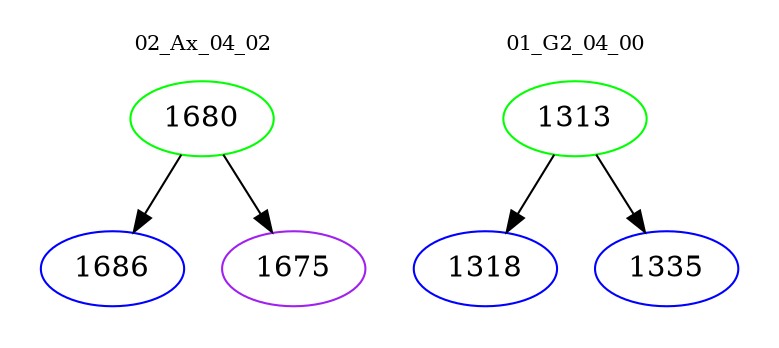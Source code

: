 digraph{
subgraph cluster_0 {
color = white
label = "02_Ax_04_02";
fontsize=10;
T0_1680 [label="1680", color="green"]
T0_1680 -> T0_1686 [color="black"]
T0_1686 [label="1686", color="blue"]
T0_1680 -> T0_1675 [color="black"]
T0_1675 [label="1675", color="purple"]
}
subgraph cluster_1 {
color = white
label = "01_G2_04_00";
fontsize=10;
T1_1313 [label="1313", color="green"]
T1_1313 -> T1_1318 [color="black"]
T1_1318 [label="1318", color="blue"]
T1_1313 -> T1_1335 [color="black"]
T1_1335 [label="1335", color="blue"]
}
}
